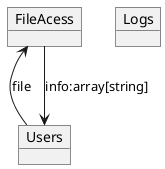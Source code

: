 @startuml

object FileAcess
object Users
object Logs

FileAcess <-- Users:file
FileAcess -->Users:info:array[string]


@enduml
